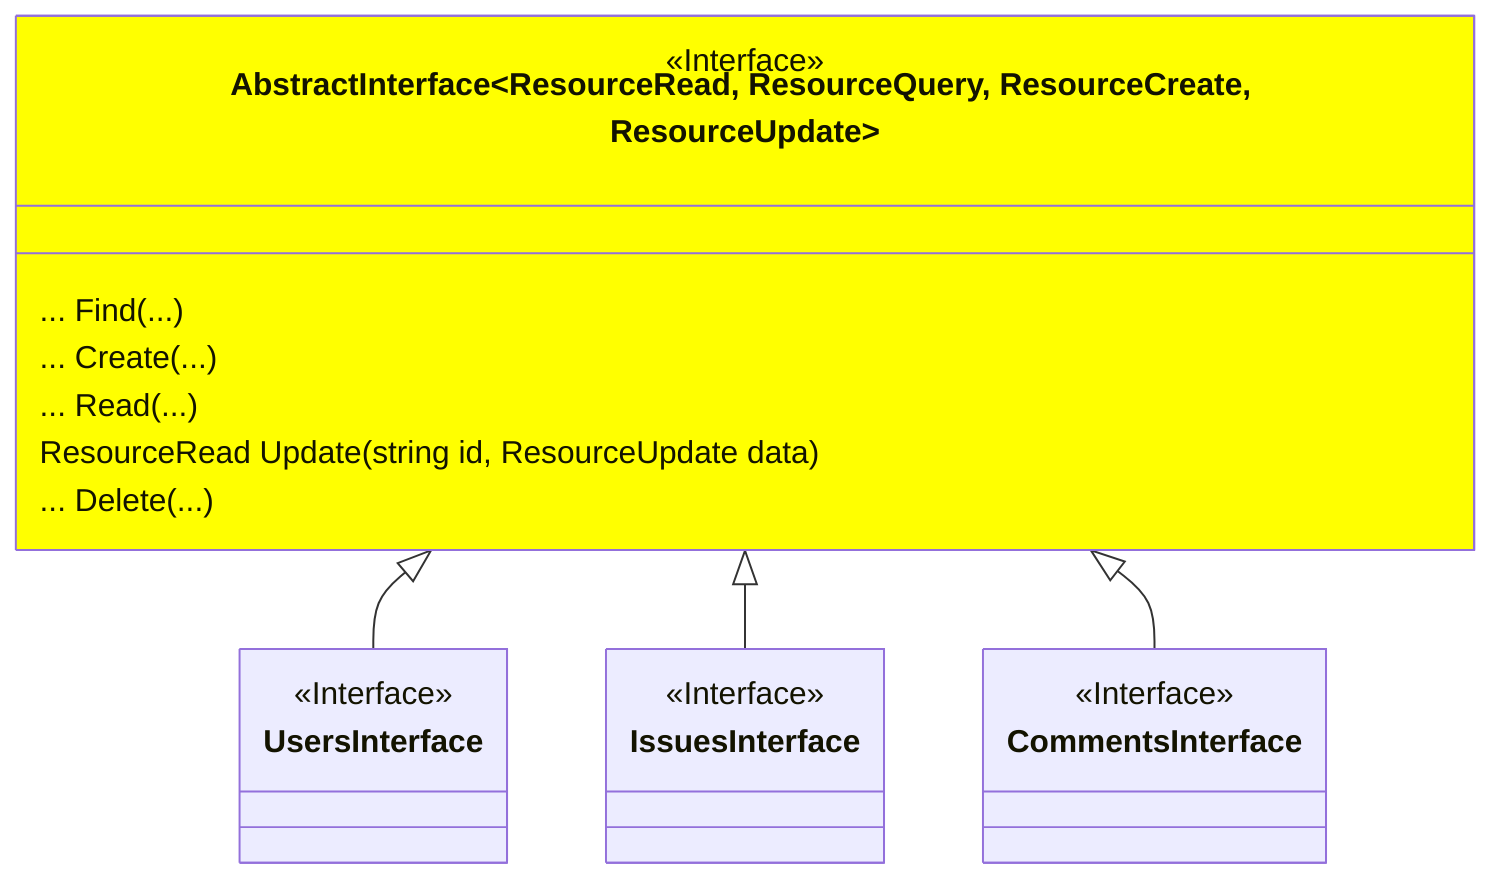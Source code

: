 classDiagram

    class AbstractInterface~ResourceRead, ResourceQuery, ResourceCreate, ResourceUpdate~ {
        <<Interface>>
        ... Find(...)
        ... Create(...)
        ... Read(...)
        ResourceRead Update(string id, ResourceUpdate data)
        ... Delete(...)
    }

    class UsersInterface {
        <<Interface>>
    }

    class IssuesInterface {
        <<Interface>>
    }

    class CommentsInterface {
        <<Interface>>
    }

    AbstractInterface <|-- UsersInterface
    AbstractInterface <|-- IssuesInterface
    AbstractInterface <|-- CommentsInterface

    style AbstractInterface fill:yellow